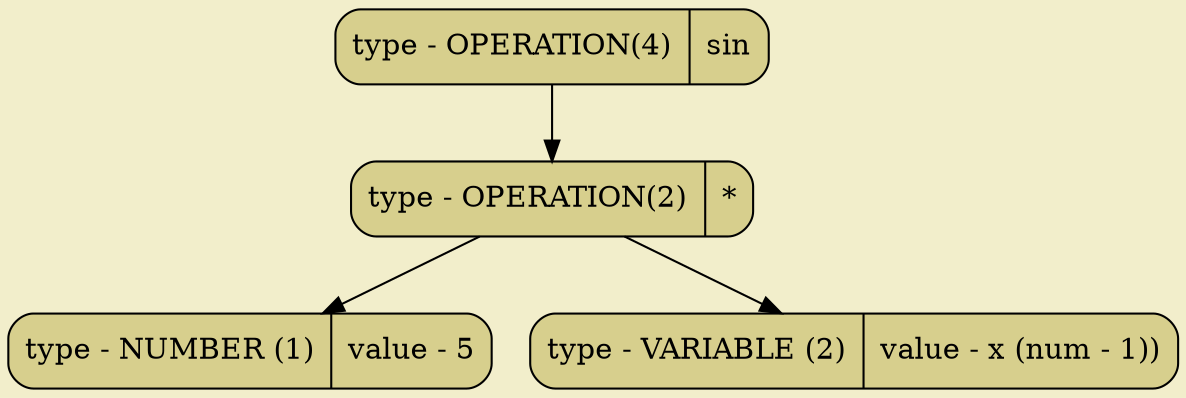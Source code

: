 digraph
{
bgcolor="#F2EECB";
rankdir = TB;
POINT_0x5f956eb30490[shape=Mrecord, label = "type - OPERATION(4) | sin", style="filled",fillcolor="#D7CF8D"]
POINT_0x5f956eb30598[shape=Mrecord, label = "type - OPERATION(2) | *", style="filled",fillcolor="#D7CF8D"]
POINT_0x5f956eb305b0[shape=Mrecord, label = "type - NUMBER (1) | value - 5", style="filled",fillcolor="#D7CF8D"]
POINT_0x5f956eb305e0[shape=Mrecord, label = "type - VARIABLE (2) | value - x (num - 1))", style="filled",fillcolor="#D7CF8D"]
POINT_0x5f956eb30490 -> POINT_0x5f956eb30598
POINT_0x5f956eb30598 -> POINT_0x5f956eb305b0
POINT_0x5f956eb30598 -> POINT_0x5f956eb305e0
}
